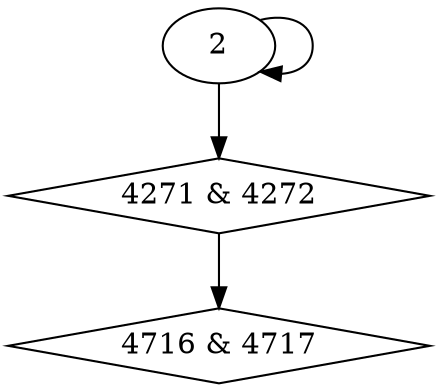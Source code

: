 digraph {
0 [label = "4271 & 4272", shape = diamond];
1 [label = "4716 & 4717", shape = diamond];
2 -> 0;
0 -> 1;
2 -> 2;
}
